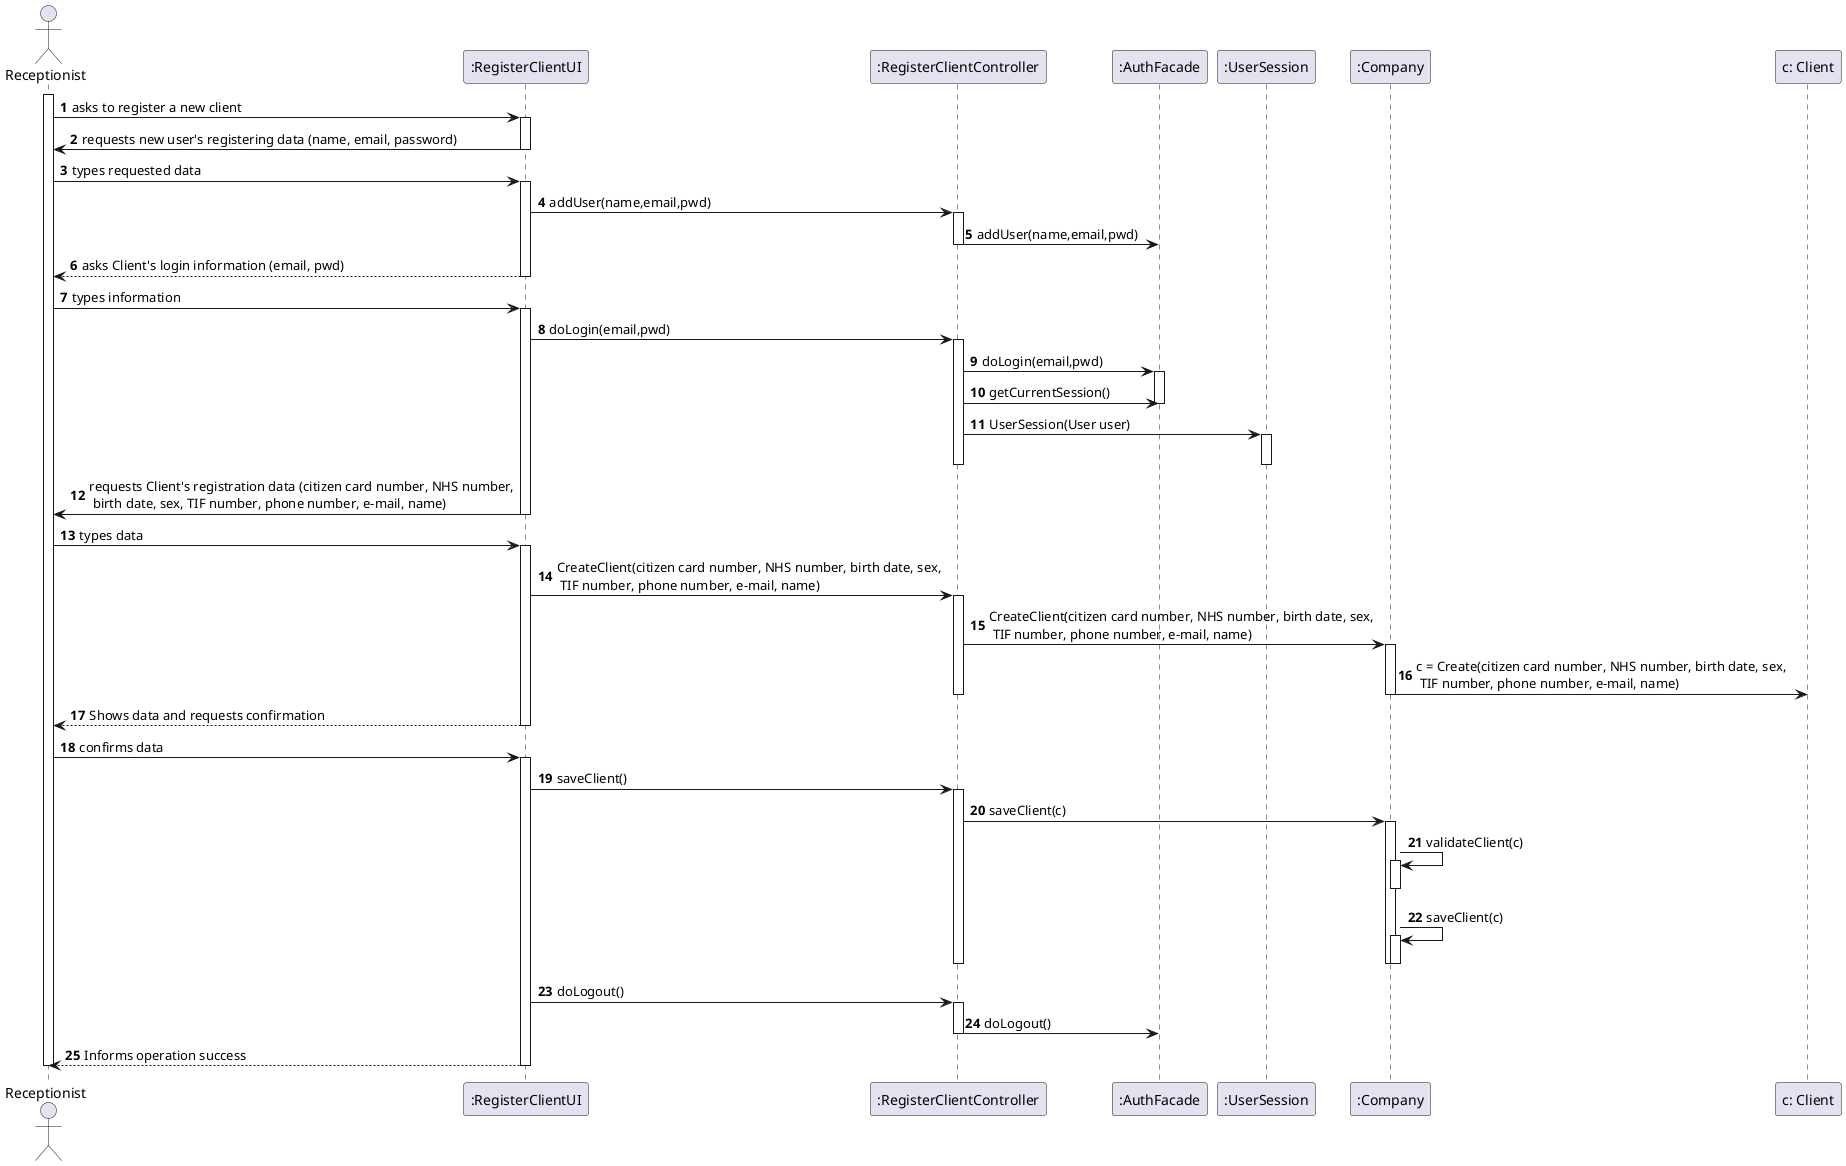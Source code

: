 @startuml
autonumber

actor Receptionist as R
participant ":RegisterClientUI" as UI
participant ":RegisterClientController" as CTRL
participant ":AuthFacade" as Auth
participant ":UserSession" as User
participant ":Company" as COMPANY
participant "c: Client" as C


activate R
R -> UI: asks to register a new client
activate UI

R <- UI: requests new user's registering data (name, email, password)
deactivate UI
R -> UI: types requested data
activate UI
UI -> CTRL : addUser(name,email,pwd)
activate CTRL
CTRL -> Auth: addUser(name,email,pwd)
deactivate CTRL

UI --> R: asks Client's login information (email, pwd)
deactivate UI
R -> UI: types information
activate UI

UI -> CTRL : doLogin(email,pwd)
activate CTRL
CTRL -> Auth: doLogin(email,pwd)
activate Auth
CTRL -> Auth: getCurrentSession()
deactivate Auth
CTRL -> User: UserSession(User user)
activate User
deactivate User
deactivate CTRL

deactivate CTRL
UI -> R: requests Client's registration data (citizen card number, NHS number,\n birth date, sex, TIF number, phone number, e-mail, name)
deactivate UI
R -> UI: types data
activate UI
UI -> CTRL : CreateClient(citizen card number, NHS number, birth date, sex,\n TIF number, phone number, e-mail, name)
activate CTRL
CTRL -> COMPANY: CreateClient(citizen card number, NHS number, birth date, sex,\n TIF number, phone number, e-mail, name)
activate COMPANY

COMPANY -> C: c = Create(citizen card number, NHS number, birth date, sex,\n TIF number, phone number, e-mail, name)
deactivate COMPANY
deactivate CTRL
R <-- UI: Shows data and requests confirmation
deactivate UI
R -> UI: confirms data
activate UI
UI-> CTRL : saveClient()
activate CTRL
CTRL -> COMPANY: saveClient(c)
activate COMPANY
COMPANY -> COMPANY : validateClient(c)
activate COMPANY
deactivate COMPANY
COMPANY -> COMPANY : saveClient(c)
activate COMPANY
deactivate COMPANY
deactivate COMPANY
deactivate CTRL

deactivate CTRL
UI -> CTRL: doLogout()
activate CTRL
CTRL -> Auth: doLogout()
deactivate CTRL
UI --> R : Informs operation success
deactivate CTRL
deactivate UI
deactivate R

@enduml